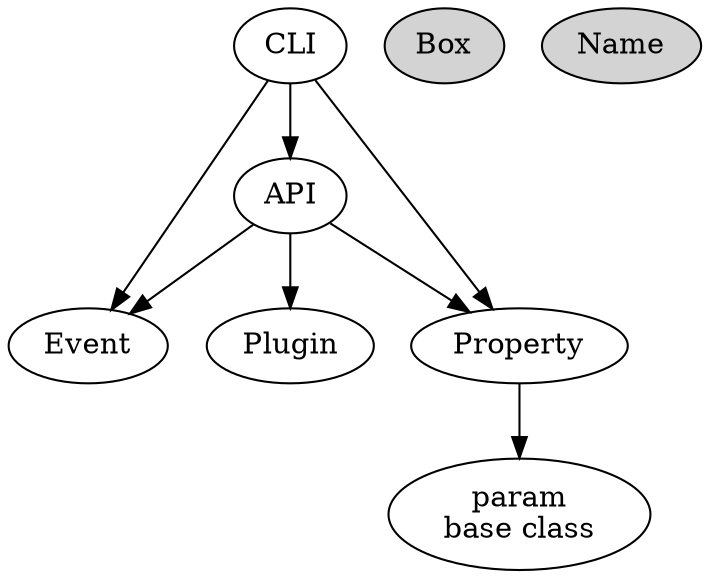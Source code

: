 digraph g {

/*

list of things we want to cull :[#003]

most difficult-ish is at top

  + API

  + plugin libs?

  + there are numerous CLI libs

  + there are at least 3 ways to do API

  + there are quite numerous param libs
    + there are numerous param base classes

  + there are numerous event base classes

  + there are numerous CLI table libs (hubbed at [#fa-002])

  + IO select: [#fa-003] and [#hl-048]


  + there WERE two name libs
  + there WERE at least 3 box libs
*/


  API
  Box [style=filled]
  CLI
  Event
  Name [style=filled]
  Param [ label="param\nbase class" ]
  Plugin
  Property


  API -> Event
  API -> Plugin
  API -> Property
  CLI -> API
  CLI -> Event
  CLI -> Property
  Property-> Param

  /* that one color of blue: fillcolor="#b5d5fb" */

}

